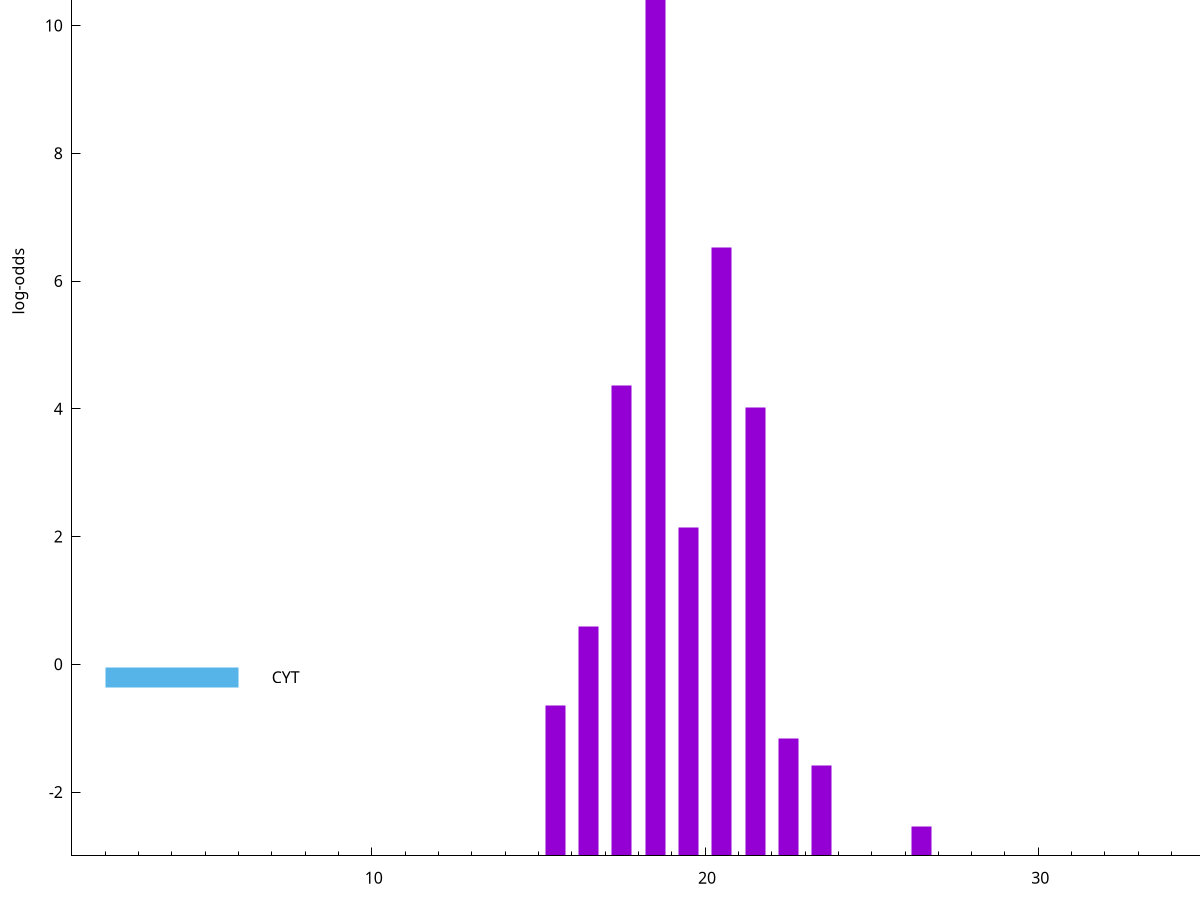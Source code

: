 set title "LipoP predictions for SRR3987123.gff"
set size 2., 1.4
set xrange [1:70] 
set mxtics 10
set yrange [-3:15]
set y2range [0:18]
set ylabel "log-odds"
set term postscript eps color solid "Helvetica" 30
set output "SRR3987123.gff18.eps"
set arrow from 2,13.5184 to 6,13.5184 nohead lt 1 lw 20
set label "SpI" at 7,13.5184
set arrow from 2,-0.200913 to 6,-0.200913 nohead lt 3 lw 20
set label "CYT" at 7,-0.200913
set arrow from 2,13.5184 to 6,13.5184 nohead lt 1 lw 20
set label "SpI" at 7,13.5184
# NOTE: The scores below are the log-odds scores with the threshold
# NOTE: subtracted (a hack to make gnuplot make the histogram all
# NOTE: look nice).
plot "-" axes x1y2 title "" with impulses lt 1 lw 20
18.500000 16.501500
20.500000 9.523900
17.500000 7.361450
21.500000 7.013300
19.500000 5.140640
16.500000 3.598814
15.500000 2.358665
40.500000 2.104888
22.500000 1.836500
23.500000 1.411750
26.500000 0.458780
e
exit

